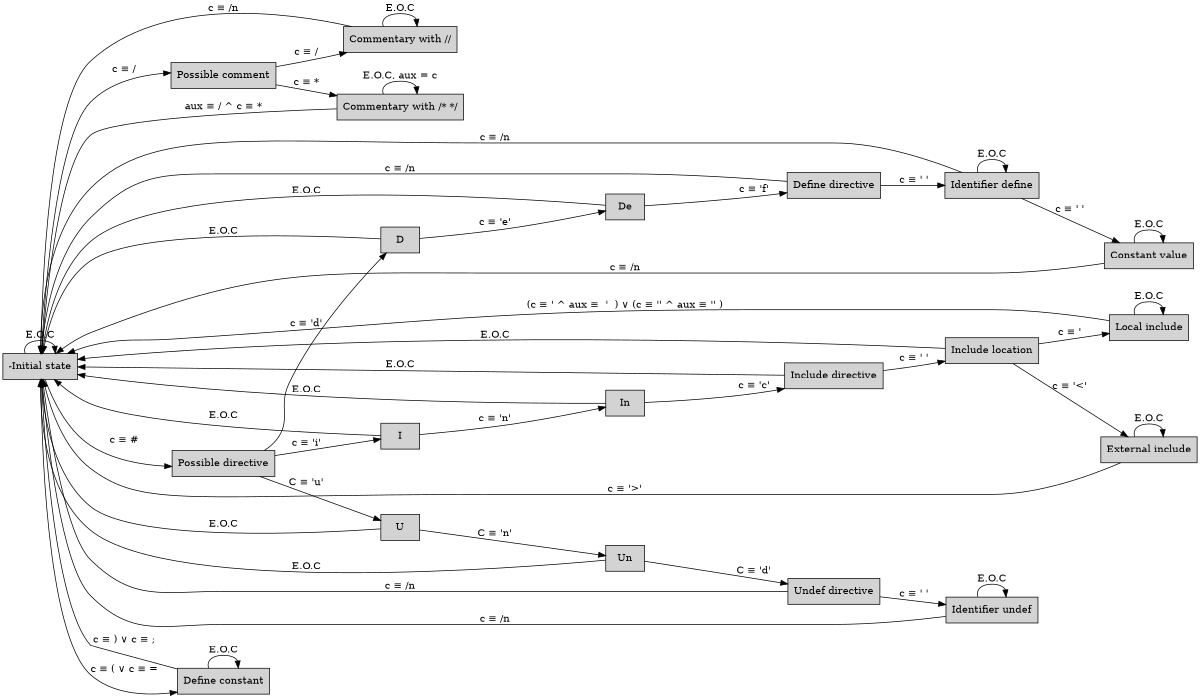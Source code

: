  digraph MAQUINA_DE_ESTADO {
    rankdir=LR;
	size="8,5"
    node [style=filled, shape=box];
    "-Initial state" -> "Possible comment" [label = "c ≡ /"];
    "-Initial state" -> "Possible directive" [label = "c ≡ #"];
    "-Initial state" -> "Define constant" [label = "c ≡ ( ∨ c ≡ ="]; 
    "-Initial state" -> "-Initial state" [label = "E.O.C"];
    "Define constant" -> "Define constant" [label = "E.O.C"];
    "Define constant" -> "-Initial state" [label = "c ≡ ) ∨ c ≡ ;"];
    "Possible directive" -> "D" [label = "c ≡ 'd'"];
    "Possible directive" -> "I" [label = "c ≡ 'i'"];
    "I" -> "In" [label = "c ≡ 'n'"]
    "I" -> "-Initial state" [label = "E.O.C"]
    "In" -> "Include directive" [label = "c ≡ 'c'"]
    "Include directive" -> "-Initial state" [label = "E.O.C"]
    "Include location" -> "-Initial state" [label = "E.O.C"]
    "Include directive" -> "Include location" [label = "c ≡ ' '"]
    "Include location" -> "Local include" [label = "c ≡ '"]
    "Local include" -> "Local include" [label = "E.O.C"]
    "Local include" -> "-Initial state" [label = "(c ≡ ' ^ aux ≡  '  ) ∨ (c ≡ '' ^ aux ≡ '' )"]
    "External include" -> "-Initial state" [label = "c ≡ '>'"]
    "External include" -> "External include" [label = "E.O.C"]
    "Include location" -> "External include" [label = "c ≡ '<'"]
    "In" -> "-Initial state" [label = "E.O.C"]
    "D" -> "De" [label = "c ≡ 'e'"];
    "D" -> "-Initial state" [label = "E.O.C"];
    "De" -> "Define directive" [label = "c ≡ 'f'"];
    "De" -> "-Initial state" [label = "E.O.C"];
    "Possible directive" -> "U" [label = "C ≡ 'u'"];
    "U" -> "Un" [label = "C ≡ 'n'"];
    "U" -> "-Initial state" [label = "E.O.C"];
    "Un" -> "Undef directive" [label = "C ≡ 'd'"];
    "Un" -> "-Initial state" [label = "E.O.C"];
    "Define directive" -> "Identifier define" [label = " c ≡ ' ' "];
    "Define directive" -> "-Initial state" [label = "c ≡ /n"];
    "Identifier define" -> "-Initial state" [label = " c ≡ /n "];
    "Identifier define" -> "Constant value" [label = " c ≡ ' ' "];
    "Identifier define" -> "Identifier define" [label = " E.O.C "];
    "Constant value" -> "-Initial state" [label = " c ≡ /n "];
    "Constant value" -> "Constant value" [label = " E.O.C "];
    "Undef directive" -> "-Initial state" [label = "c ≡ /n"];
    "Undef directive" -> "Identifier undef" [label = "c ≡ ' '"];
    "Identifier undef" -> "-Initial state" [label = " c ≡ /n "];
    "Identifier undef" -> "Identifier undef" [label = " E.O.C "];
    "Possible comment" -> "Commentary with //" [label = "c ≡ /"];
    "Possible comment" -> "Commentary with /* */" [label = "c ≡ *"];
    "Commentary with //" -> "-Initial state" [label = "c ≡ /n"];
    "Commentary with //" -> "Commentary with //" [label = "E.O.C"];
    "Commentary with /* */" -> "-Initial state" [label = "aux ≡ / ^ c ≡ *"];
    "Commentary with /* */" -> "Commentary with /* */" [label = "E.O.C, aux = c"];
}